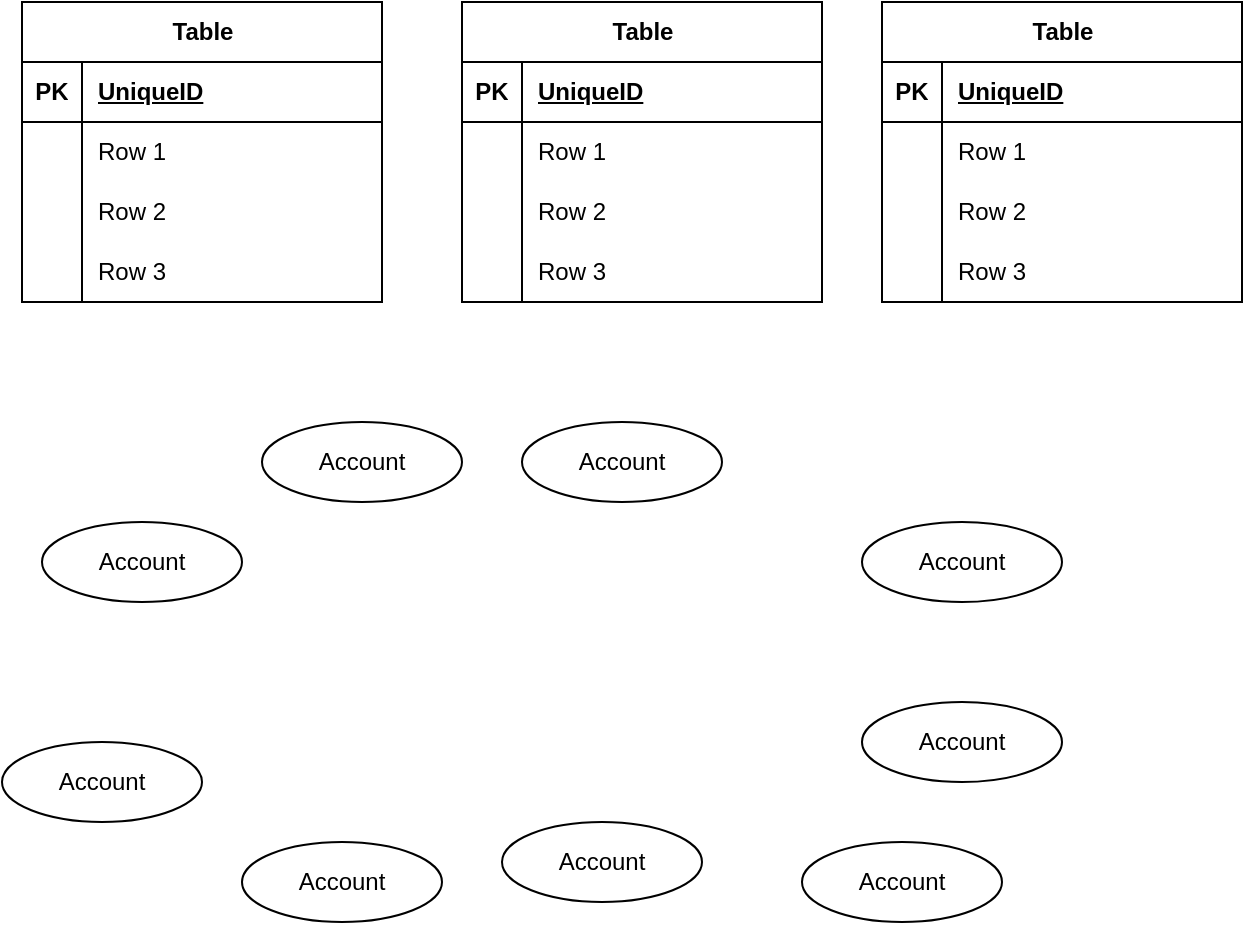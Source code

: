 <mxfile version="24.0.5" type="github">
  <diagram name="Página-1" id="pAbrOWqlcl6ualAQYeOd">
    <mxGraphModel dx="1072" dy="473" grid="1" gridSize="10" guides="1" tooltips="1" connect="1" arrows="1" fold="1" page="1" pageScale="1" pageWidth="827" pageHeight="1169" math="0" shadow="0">
      <root>
        <mxCell id="0" />
        <mxCell id="1" parent="0" />
        <mxCell id="nY3W4ajVUWLy6588iplZ-1" value="Table" style="shape=table;startSize=30;container=1;collapsible=1;childLayout=tableLayout;fixedRows=1;rowLines=0;fontStyle=1;align=center;resizeLast=1;html=1;" parent="1" vertex="1">
          <mxGeometry x="40" y="30" width="180" height="150" as="geometry" />
        </mxCell>
        <mxCell id="nY3W4ajVUWLy6588iplZ-2" value="" style="shape=tableRow;horizontal=0;startSize=0;swimlaneHead=0;swimlaneBody=0;fillColor=none;collapsible=0;dropTarget=0;points=[[0,0.5],[1,0.5]];portConstraint=eastwest;top=0;left=0;right=0;bottom=1;" parent="nY3W4ajVUWLy6588iplZ-1" vertex="1">
          <mxGeometry y="30" width="180" height="30" as="geometry" />
        </mxCell>
        <mxCell id="nY3W4ajVUWLy6588iplZ-3" value="PK" style="shape=partialRectangle;connectable=0;fillColor=none;top=0;left=0;bottom=0;right=0;fontStyle=1;overflow=hidden;whiteSpace=wrap;html=1;" parent="nY3W4ajVUWLy6588iplZ-2" vertex="1">
          <mxGeometry width="30" height="30" as="geometry">
            <mxRectangle width="30" height="30" as="alternateBounds" />
          </mxGeometry>
        </mxCell>
        <mxCell id="nY3W4ajVUWLy6588iplZ-4" value="UniqueID" style="shape=partialRectangle;connectable=0;fillColor=none;top=0;left=0;bottom=0;right=0;align=left;spacingLeft=6;fontStyle=5;overflow=hidden;whiteSpace=wrap;html=1;" parent="nY3W4ajVUWLy6588iplZ-2" vertex="1">
          <mxGeometry x="30" width="150" height="30" as="geometry">
            <mxRectangle width="150" height="30" as="alternateBounds" />
          </mxGeometry>
        </mxCell>
        <mxCell id="nY3W4ajVUWLy6588iplZ-5" value="" style="shape=tableRow;horizontal=0;startSize=0;swimlaneHead=0;swimlaneBody=0;fillColor=none;collapsible=0;dropTarget=0;points=[[0,0.5],[1,0.5]];portConstraint=eastwest;top=0;left=0;right=0;bottom=0;" parent="nY3W4ajVUWLy6588iplZ-1" vertex="1">
          <mxGeometry y="60" width="180" height="30" as="geometry" />
        </mxCell>
        <mxCell id="nY3W4ajVUWLy6588iplZ-6" value="" style="shape=partialRectangle;connectable=0;fillColor=none;top=0;left=0;bottom=0;right=0;editable=1;overflow=hidden;whiteSpace=wrap;html=1;" parent="nY3W4ajVUWLy6588iplZ-5" vertex="1">
          <mxGeometry width="30" height="30" as="geometry">
            <mxRectangle width="30" height="30" as="alternateBounds" />
          </mxGeometry>
        </mxCell>
        <mxCell id="nY3W4ajVUWLy6588iplZ-7" value="Row 1" style="shape=partialRectangle;connectable=0;fillColor=none;top=0;left=0;bottom=0;right=0;align=left;spacingLeft=6;overflow=hidden;whiteSpace=wrap;html=1;" parent="nY3W4ajVUWLy6588iplZ-5" vertex="1">
          <mxGeometry x="30" width="150" height="30" as="geometry">
            <mxRectangle width="150" height="30" as="alternateBounds" />
          </mxGeometry>
        </mxCell>
        <mxCell id="nY3W4ajVUWLy6588iplZ-8" value="" style="shape=tableRow;horizontal=0;startSize=0;swimlaneHead=0;swimlaneBody=0;fillColor=none;collapsible=0;dropTarget=0;points=[[0,0.5],[1,0.5]];portConstraint=eastwest;top=0;left=0;right=0;bottom=0;" parent="nY3W4ajVUWLy6588iplZ-1" vertex="1">
          <mxGeometry y="90" width="180" height="30" as="geometry" />
        </mxCell>
        <mxCell id="nY3W4ajVUWLy6588iplZ-9" value="" style="shape=partialRectangle;connectable=0;fillColor=none;top=0;left=0;bottom=0;right=0;editable=1;overflow=hidden;whiteSpace=wrap;html=1;" parent="nY3W4ajVUWLy6588iplZ-8" vertex="1">
          <mxGeometry width="30" height="30" as="geometry">
            <mxRectangle width="30" height="30" as="alternateBounds" />
          </mxGeometry>
        </mxCell>
        <mxCell id="nY3W4ajVUWLy6588iplZ-10" value="Row 2" style="shape=partialRectangle;connectable=0;fillColor=none;top=0;left=0;bottom=0;right=0;align=left;spacingLeft=6;overflow=hidden;whiteSpace=wrap;html=1;" parent="nY3W4ajVUWLy6588iplZ-8" vertex="1">
          <mxGeometry x="30" width="150" height="30" as="geometry">
            <mxRectangle width="150" height="30" as="alternateBounds" />
          </mxGeometry>
        </mxCell>
        <mxCell id="nY3W4ajVUWLy6588iplZ-11" value="" style="shape=tableRow;horizontal=0;startSize=0;swimlaneHead=0;swimlaneBody=0;fillColor=none;collapsible=0;dropTarget=0;points=[[0,0.5],[1,0.5]];portConstraint=eastwest;top=0;left=0;right=0;bottom=0;" parent="nY3W4ajVUWLy6588iplZ-1" vertex="1">
          <mxGeometry y="120" width="180" height="30" as="geometry" />
        </mxCell>
        <mxCell id="nY3W4ajVUWLy6588iplZ-12" value="" style="shape=partialRectangle;connectable=0;fillColor=none;top=0;left=0;bottom=0;right=0;editable=1;overflow=hidden;whiteSpace=wrap;html=1;" parent="nY3W4ajVUWLy6588iplZ-11" vertex="1">
          <mxGeometry width="30" height="30" as="geometry">
            <mxRectangle width="30" height="30" as="alternateBounds" />
          </mxGeometry>
        </mxCell>
        <mxCell id="nY3W4ajVUWLy6588iplZ-13" value="Row 3" style="shape=partialRectangle;connectable=0;fillColor=none;top=0;left=0;bottom=0;right=0;align=left;spacingLeft=6;overflow=hidden;whiteSpace=wrap;html=1;" parent="nY3W4ajVUWLy6588iplZ-11" vertex="1">
          <mxGeometry x="30" width="150" height="30" as="geometry">
            <mxRectangle width="150" height="30" as="alternateBounds" />
          </mxGeometry>
        </mxCell>
        <mxCell id="nY3W4ajVUWLy6588iplZ-14" value="Table" style="shape=table;startSize=30;container=1;collapsible=1;childLayout=tableLayout;fixedRows=1;rowLines=0;fontStyle=1;align=center;resizeLast=1;html=1;" parent="1" vertex="1">
          <mxGeometry x="260" y="30" width="180" height="150" as="geometry" />
        </mxCell>
        <mxCell id="nY3W4ajVUWLy6588iplZ-15" value="" style="shape=tableRow;horizontal=0;startSize=0;swimlaneHead=0;swimlaneBody=0;fillColor=none;collapsible=0;dropTarget=0;points=[[0,0.5],[1,0.5]];portConstraint=eastwest;top=0;left=0;right=0;bottom=1;" parent="nY3W4ajVUWLy6588iplZ-14" vertex="1">
          <mxGeometry y="30" width="180" height="30" as="geometry" />
        </mxCell>
        <mxCell id="nY3W4ajVUWLy6588iplZ-16" value="PK" style="shape=partialRectangle;connectable=0;fillColor=none;top=0;left=0;bottom=0;right=0;fontStyle=1;overflow=hidden;whiteSpace=wrap;html=1;" parent="nY3W4ajVUWLy6588iplZ-15" vertex="1">
          <mxGeometry width="30" height="30" as="geometry">
            <mxRectangle width="30" height="30" as="alternateBounds" />
          </mxGeometry>
        </mxCell>
        <mxCell id="nY3W4ajVUWLy6588iplZ-17" value="UniqueID" style="shape=partialRectangle;connectable=0;fillColor=none;top=0;left=0;bottom=0;right=0;align=left;spacingLeft=6;fontStyle=5;overflow=hidden;whiteSpace=wrap;html=1;" parent="nY3W4ajVUWLy6588iplZ-15" vertex="1">
          <mxGeometry x="30" width="150" height="30" as="geometry">
            <mxRectangle width="150" height="30" as="alternateBounds" />
          </mxGeometry>
        </mxCell>
        <mxCell id="nY3W4ajVUWLy6588iplZ-18" value="" style="shape=tableRow;horizontal=0;startSize=0;swimlaneHead=0;swimlaneBody=0;fillColor=none;collapsible=0;dropTarget=0;points=[[0,0.5],[1,0.5]];portConstraint=eastwest;top=0;left=0;right=0;bottom=0;" parent="nY3W4ajVUWLy6588iplZ-14" vertex="1">
          <mxGeometry y="60" width="180" height="30" as="geometry" />
        </mxCell>
        <mxCell id="nY3W4ajVUWLy6588iplZ-19" value="" style="shape=partialRectangle;connectable=0;fillColor=none;top=0;left=0;bottom=0;right=0;editable=1;overflow=hidden;whiteSpace=wrap;html=1;" parent="nY3W4ajVUWLy6588iplZ-18" vertex="1">
          <mxGeometry width="30" height="30" as="geometry">
            <mxRectangle width="30" height="30" as="alternateBounds" />
          </mxGeometry>
        </mxCell>
        <mxCell id="nY3W4ajVUWLy6588iplZ-20" value="Row 1" style="shape=partialRectangle;connectable=0;fillColor=none;top=0;left=0;bottom=0;right=0;align=left;spacingLeft=6;overflow=hidden;whiteSpace=wrap;html=1;" parent="nY3W4ajVUWLy6588iplZ-18" vertex="1">
          <mxGeometry x="30" width="150" height="30" as="geometry">
            <mxRectangle width="150" height="30" as="alternateBounds" />
          </mxGeometry>
        </mxCell>
        <mxCell id="nY3W4ajVUWLy6588iplZ-21" value="" style="shape=tableRow;horizontal=0;startSize=0;swimlaneHead=0;swimlaneBody=0;fillColor=none;collapsible=0;dropTarget=0;points=[[0,0.5],[1,0.5]];portConstraint=eastwest;top=0;left=0;right=0;bottom=0;" parent="nY3W4ajVUWLy6588iplZ-14" vertex="1">
          <mxGeometry y="90" width="180" height="30" as="geometry" />
        </mxCell>
        <mxCell id="nY3W4ajVUWLy6588iplZ-22" value="" style="shape=partialRectangle;connectable=0;fillColor=none;top=0;left=0;bottom=0;right=0;editable=1;overflow=hidden;whiteSpace=wrap;html=1;" parent="nY3W4ajVUWLy6588iplZ-21" vertex="1">
          <mxGeometry width="30" height="30" as="geometry">
            <mxRectangle width="30" height="30" as="alternateBounds" />
          </mxGeometry>
        </mxCell>
        <mxCell id="nY3W4ajVUWLy6588iplZ-23" value="Row 2" style="shape=partialRectangle;connectable=0;fillColor=none;top=0;left=0;bottom=0;right=0;align=left;spacingLeft=6;overflow=hidden;whiteSpace=wrap;html=1;" parent="nY3W4ajVUWLy6588iplZ-21" vertex="1">
          <mxGeometry x="30" width="150" height="30" as="geometry">
            <mxRectangle width="150" height="30" as="alternateBounds" />
          </mxGeometry>
        </mxCell>
        <mxCell id="nY3W4ajVUWLy6588iplZ-24" value="" style="shape=tableRow;horizontal=0;startSize=0;swimlaneHead=0;swimlaneBody=0;fillColor=none;collapsible=0;dropTarget=0;points=[[0,0.5],[1,0.5]];portConstraint=eastwest;top=0;left=0;right=0;bottom=0;" parent="nY3W4ajVUWLy6588iplZ-14" vertex="1">
          <mxGeometry y="120" width="180" height="30" as="geometry" />
        </mxCell>
        <mxCell id="nY3W4ajVUWLy6588iplZ-25" value="" style="shape=partialRectangle;connectable=0;fillColor=none;top=0;left=0;bottom=0;right=0;editable=1;overflow=hidden;whiteSpace=wrap;html=1;" parent="nY3W4ajVUWLy6588iplZ-24" vertex="1">
          <mxGeometry width="30" height="30" as="geometry">
            <mxRectangle width="30" height="30" as="alternateBounds" />
          </mxGeometry>
        </mxCell>
        <mxCell id="nY3W4ajVUWLy6588iplZ-26" value="Row 3" style="shape=partialRectangle;connectable=0;fillColor=none;top=0;left=0;bottom=0;right=0;align=left;spacingLeft=6;overflow=hidden;whiteSpace=wrap;html=1;" parent="nY3W4ajVUWLy6588iplZ-24" vertex="1">
          <mxGeometry x="30" width="150" height="30" as="geometry">
            <mxRectangle width="150" height="30" as="alternateBounds" />
          </mxGeometry>
        </mxCell>
        <mxCell id="nY3W4ajVUWLy6588iplZ-27" value="Table" style="shape=table;startSize=30;container=1;collapsible=1;childLayout=tableLayout;fixedRows=1;rowLines=0;fontStyle=1;align=center;resizeLast=1;html=1;" parent="1" vertex="1">
          <mxGeometry x="470" y="30" width="180" height="150" as="geometry" />
        </mxCell>
        <mxCell id="nY3W4ajVUWLy6588iplZ-28" value="" style="shape=tableRow;horizontal=0;startSize=0;swimlaneHead=0;swimlaneBody=0;fillColor=none;collapsible=0;dropTarget=0;points=[[0,0.5],[1,0.5]];portConstraint=eastwest;top=0;left=0;right=0;bottom=1;" parent="nY3W4ajVUWLy6588iplZ-27" vertex="1">
          <mxGeometry y="30" width="180" height="30" as="geometry" />
        </mxCell>
        <mxCell id="nY3W4ajVUWLy6588iplZ-29" value="PK" style="shape=partialRectangle;connectable=0;fillColor=none;top=0;left=0;bottom=0;right=0;fontStyle=1;overflow=hidden;whiteSpace=wrap;html=1;" parent="nY3W4ajVUWLy6588iplZ-28" vertex="1">
          <mxGeometry width="30" height="30" as="geometry">
            <mxRectangle width="30" height="30" as="alternateBounds" />
          </mxGeometry>
        </mxCell>
        <mxCell id="nY3W4ajVUWLy6588iplZ-30" value="UniqueID" style="shape=partialRectangle;connectable=0;fillColor=none;top=0;left=0;bottom=0;right=0;align=left;spacingLeft=6;fontStyle=5;overflow=hidden;whiteSpace=wrap;html=1;" parent="nY3W4ajVUWLy6588iplZ-28" vertex="1">
          <mxGeometry x="30" width="150" height="30" as="geometry">
            <mxRectangle width="150" height="30" as="alternateBounds" />
          </mxGeometry>
        </mxCell>
        <mxCell id="nY3W4ajVUWLy6588iplZ-31" value="" style="shape=tableRow;horizontal=0;startSize=0;swimlaneHead=0;swimlaneBody=0;fillColor=none;collapsible=0;dropTarget=0;points=[[0,0.5],[1,0.5]];portConstraint=eastwest;top=0;left=0;right=0;bottom=0;" parent="nY3W4ajVUWLy6588iplZ-27" vertex="1">
          <mxGeometry y="60" width="180" height="30" as="geometry" />
        </mxCell>
        <mxCell id="nY3W4ajVUWLy6588iplZ-32" value="" style="shape=partialRectangle;connectable=0;fillColor=none;top=0;left=0;bottom=0;right=0;editable=1;overflow=hidden;whiteSpace=wrap;html=1;" parent="nY3W4ajVUWLy6588iplZ-31" vertex="1">
          <mxGeometry width="30" height="30" as="geometry">
            <mxRectangle width="30" height="30" as="alternateBounds" />
          </mxGeometry>
        </mxCell>
        <mxCell id="nY3W4ajVUWLy6588iplZ-33" value="Row 1" style="shape=partialRectangle;connectable=0;fillColor=none;top=0;left=0;bottom=0;right=0;align=left;spacingLeft=6;overflow=hidden;whiteSpace=wrap;html=1;" parent="nY3W4ajVUWLy6588iplZ-31" vertex="1">
          <mxGeometry x="30" width="150" height="30" as="geometry">
            <mxRectangle width="150" height="30" as="alternateBounds" />
          </mxGeometry>
        </mxCell>
        <mxCell id="nY3W4ajVUWLy6588iplZ-34" value="" style="shape=tableRow;horizontal=0;startSize=0;swimlaneHead=0;swimlaneBody=0;fillColor=none;collapsible=0;dropTarget=0;points=[[0,0.5],[1,0.5]];portConstraint=eastwest;top=0;left=0;right=0;bottom=0;" parent="nY3W4ajVUWLy6588iplZ-27" vertex="1">
          <mxGeometry y="90" width="180" height="30" as="geometry" />
        </mxCell>
        <mxCell id="nY3W4ajVUWLy6588iplZ-35" value="" style="shape=partialRectangle;connectable=0;fillColor=none;top=0;left=0;bottom=0;right=0;editable=1;overflow=hidden;whiteSpace=wrap;html=1;" parent="nY3W4ajVUWLy6588iplZ-34" vertex="1">
          <mxGeometry width="30" height="30" as="geometry">
            <mxRectangle width="30" height="30" as="alternateBounds" />
          </mxGeometry>
        </mxCell>
        <mxCell id="nY3W4ajVUWLy6588iplZ-36" value="Row 2" style="shape=partialRectangle;connectable=0;fillColor=none;top=0;left=0;bottom=0;right=0;align=left;spacingLeft=6;overflow=hidden;whiteSpace=wrap;html=1;" parent="nY3W4ajVUWLy6588iplZ-34" vertex="1">
          <mxGeometry x="30" width="150" height="30" as="geometry">
            <mxRectangle width="150" height="30" as="alternateBounds" />
          </mxGeometry>
        </mxCell>
        <mxCell id="nY3W4ajVUWLy6588iplZ-37" value="" style="shape=tableRow;horizontal=0;startSize=0;swimlaneHead=0;swimlaneBody=0;fillColor=none;collapsible=0;dropTarget=0;points=[[0,0.5],[1,0.5]];portConstraint=eastwest;top=0;left=0;right=0;bottom=0;" parent="nY3W4ajVUWLy6588iplZ-27" vertex="1">
          <mxGeometry y="120" width="180" height="30" as="geometry" />
        </mxCell>
        <mxCell id="nY3W4ajVUWLy6588iplZ-38" value="" style="shape=partialRectangle;connectable=0;fillColor=none;top=0;left=0;bottom=0;right=0;editable=1;overflow=hidden;whiteSpace=wrap;html=1;" parent="nY3W4ajVUWLy6588iplZ-37" vertex="1">
          <mxGeometry width="30" height="30" as="geometry">
            <mxRectangle width="30" height="30" as="alternateBounds" />
          </mxGeometry>
        </mxCell>
        <mxCell id="nY3W4ajVUWLy6588iplZ-39" value="Row 3" style="shape=partialRectangle;connectable=0;fillColor=none;top=0;left=0;bottom=0;right=0;align=left;spacingLeft=6;overflow=hidden;whiteSpace=wrap;html=1;" parent="nY3W4ajVUWLy6588iplZ-37" vertex="1">
          <mxGeometry x="30" width="150" height="30" as="geometry">
            <mxRectangle width="150" height="30" as="alternateBounds" />
          </mxGeometry>
        </mxCell>
        <mxCell id="nY3W4ajVUWLy6588iplZ-51" value="Account" style="ellipse;whiteSpace=wrap;html=1;align=center;" parent="1" vertex="1">
          <mxGeometry x="50" y="290" width="100" height="40" as="geometry" />
        </mxCell>
        <mxCell id="VXRfBA94PtbdDkM2NPbH-1" value="Account" style="ellipse;whiteSpace=wrap;html=1;align=center;" vertex="1" parent="1">
          <mxGeometry x="280" y="440" width="100" height="40" as="geometry" />
        </mxCell>
        <mxCell id="VXRfBA94PtbdDkM2NPbH-2" value="Account" style="ellipse;whiteSpace=wrap;html=1;align=center;" vertex="1" parent="1">
          <mxGeometry x="460" y="380" width="100" height="40" as="geometry" />
        </mxCell>
        <mxCell id="VXRfBA94PtbdDkM2NPbH-3" value="Account" style="ellipse;whiteSpace=wrap;html=1;align=center;" vertex="1" parent="1">
          <mxGeometry x="460" y="290" width="100" height="40" as="geometry" />
        </mxCell>
        <mxCell id="VXRfBA94PtbdDkM2NPbH-4" value="Account" style="ellipse;whiteSpace=wrap;html=1;align=center;" vertex="1" parent="1">
          <mxGeometry x="30" y="400" width="100" height="40" as="geometry" />
        </mxCell>
        <mxCell id="VXRfBA94PtbdDkM2NPbH-5" value="Account" style="ellipse;whiteSpace=wrap;html=1;align=center;" vertex="1" parent="1">
          <mxGeometry x="290" y="240" width="100" height="40" as="geometry" />
        </mxCell>
        <mxCell id="VXRfBA94PtbdDkM2NPbH-6" value="Account" style="ellipse;whiteSpace=wrap;html=1;align=center;" vertex="1" parent="1">
          <mxGeometry x="150" y="450" width="100" height="40" as="geometry" />
        </mxCell>
        <mxCell id="VXRfBA94PtbdDkM2NPbH-7" value="Account" style="ellipse;whiteSpace=wrap;html=1;align=center;" vertex="1" parent="1">
          <mxGeometry x="160" y="240" width="100" height="40" as="geometry" />
        </mxCell>
        <mxCell id="VXRfBA94PtbdDkM2NPbH-8" value="Account" style="ellipse;whiteSpace=wrap;html=1;align=center;" vertex="1" parent="1">
          <mxGeometry x="430" y="450" width="100" height="40" as="geometry" />
        </mxCell>
      </root>
    </mxGraphModel>
  </diagram>
</mxfile>
